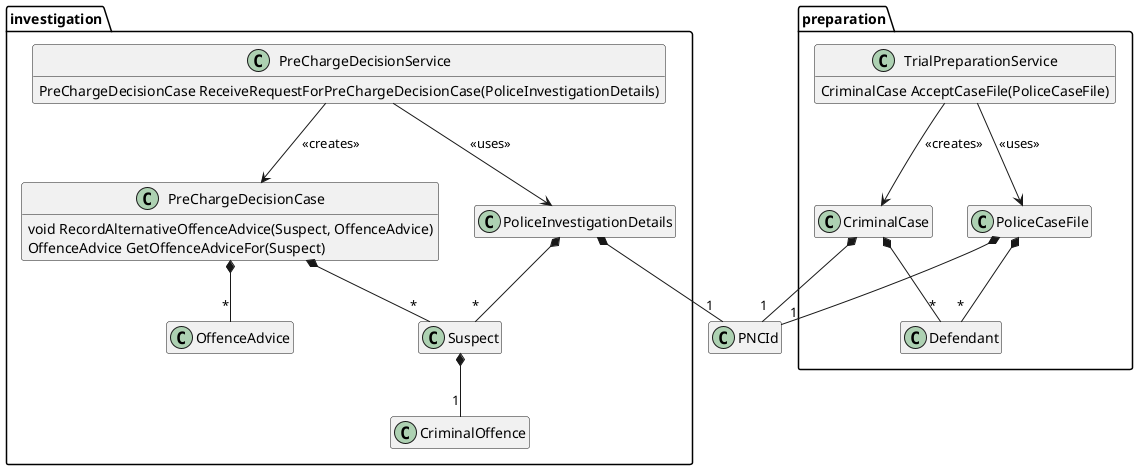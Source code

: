@startuml Public Prosecution Service

hide empty members
hide empty methods

package investigation {
    class PreChargeDecisionService {
        PreChargeDecisionCase ReceiveRequestForPreChargeDecisionCase(PoliceInvestigationDetails)
    }

    class CriminalOffence {
    }

    class OffenceAdvice {
    }

    class PoliceInvestigationDetails {
    }

    class PreChargeDecisionCase {
        void RecordAlternativeOffenceAdvice(Suspect, OffenceAdvice)
        OffenceAdvice GetOffenceAdviceFor(Suspect)
    }

    class Suspect    {
    }
}

package preparation {
    class TrialPreparationService {
        CriminalCase AcceptCaseFile(PoliceCaseFile)
    }

    class CriminalCase {
    }

    class Defendant {
    }

    class PoliceCaseFile {
    }
}

class PNCId {
}

Suspect *-- "1" CriminalOffence

PoliceCaseFile *-- "1" PNCId

PoliceCaseFile *-- "*" Defendant

PoliceInvestigationDetails *-- "1" PNCId

PoliceInvestigationDetails *-- "*" Suspect

PreChargeDecisionCase *-- "*" Suspect

PreChargeDecisionCase *-- "*" OffenceAdvice

CriminalCase *-- "1" PNCId

CriminalCase *-- "*" Defendant

PreChargeDecisionService --> PreChargeDecisionCase : <<creates>>

PreChargeDecisionService --> PoliceInvestigationDetails : <<uses>>

TrialPreparationService --> CriminalCase : <<creates>>

TrialPreparationService --> PoliceCaseFile : <<uses>>

@enduml
